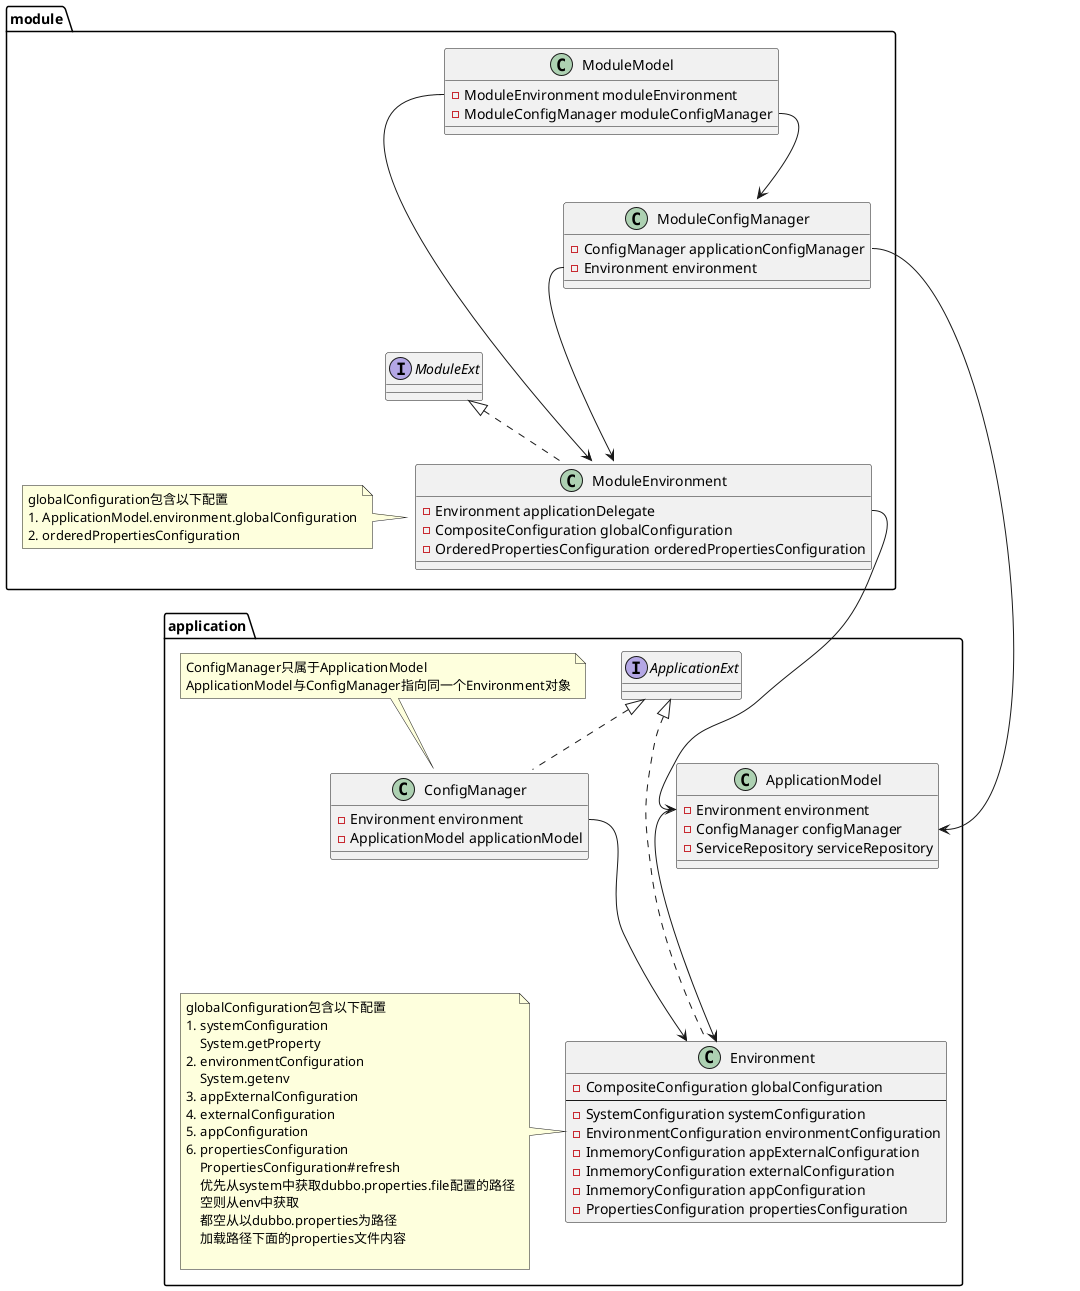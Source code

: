 @startuml
'https://plantuml.com/activity-diagram-beta
!pragma useNewPackage
set separator .





namespace application {
    class ApplicationModel{
        - Environment environment
        - ConfigManager configManager
        - ServiceRepository serviceRepository
    }
    class Environment implements ApplicationExt {
        - CompositeConfiguration globalConfiguration
        ---
        - SystemConfiguration systemConfiguration
        - EnvironmentConfiguration environmentConfiguration
        - InmemoryConfiguration appExternalConfiguration
        - InmemoryConfiguration externalConfiguration
        - InmemoryConfiguration appConfiguration
        - PropertiesConfiguration propertiesConfiguration
    }
    note left of Environment
    globalConfiguration包含以下配置
    # systemConfiguration
        System.getProperty
    # environmentConfiguration
        System.getenv
    # appExternalConfiguration
    # externalConfiguration
    # appConfiguration
    # propertiesConfiguration
        PropertiesConfiguration#refresh
        优先从system中获取dubbo.properties.file配置的路径
        空则从env中获取
        都空从以dubbo.properties为路径
        加载路径下面的properties文件内容

    end note

    class ConfigManager implements ApplicationExt {
        - Environment environment
        - ApplicationModel applicationModel
    }
    note top of ConfigManager
    ConfigManager只属于ApplicationModel
    ApplicationModel与ConfigManager指向同一个Environment对象
    end note

    ConfigManager::environment ---> Environment
    ApplicationModel::environment ---> Environment
}



namespace module{
    class ModuleModel {
        - ModuleEnvironment moduleEnvironment
        - ModuleConfigManager moduleConfigManager
    }


    class ModuleConfigManager{
        - ConfigManager applicationConfigManager
        - Environment environment
    }
    class ModuleEnvironment implements ModuleExt {
        - Environment applicationDelegate
        - CompositeConfiguration globalConfiguration
        - OrderedPropertiesConfiguration orderedPropertiesConfiguration
    }
    note left of ModuleEnvironment
    globalConfiguration包含以下配置
    # ApplicationModel.environment.globalConfiguration
    # orderedPropertiesConfiguration
    end note

    ModuleConfigManager::environment ---> ModuleEnvironment
    ModuleModel::moduleConfigManager --> ModuleConfigManager
    ModuleModel::moduleEnvironment --> ModuleEnvironment
}
module.ModuleConfigManager::applicationConfigManager ---> application.ApplicationModel::configManager
module.ModuleEnvironment::applicationDelegate ---> application.ApplicationModel::environment



@enduml
